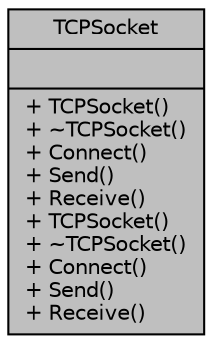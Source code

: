 digraph "TCPSocket"
{
 // LATEX_PDF_SIZE
  edge [fontname="Helvetica",fontsize="10",labelfontname="Helvetica",labelfontsize="10"];
  node [fontname="Helvetica",fontsize="10",shape=record];
  Node1 [label="{TCPSocket\n||+ TCPSocket()\l+ ~TCPSocket()\l+ Connect()\l+ Send()\l+ Receive()\l+ TCPSocket()\l+ ~TCPSocket()\l+ Connect()\l+ Send()\l+ Receive()\l}",height=0.2,width=0.4,color="black", fillcolor="grey75", style="filled", fontcolor="black",tooltip=" "];
}
